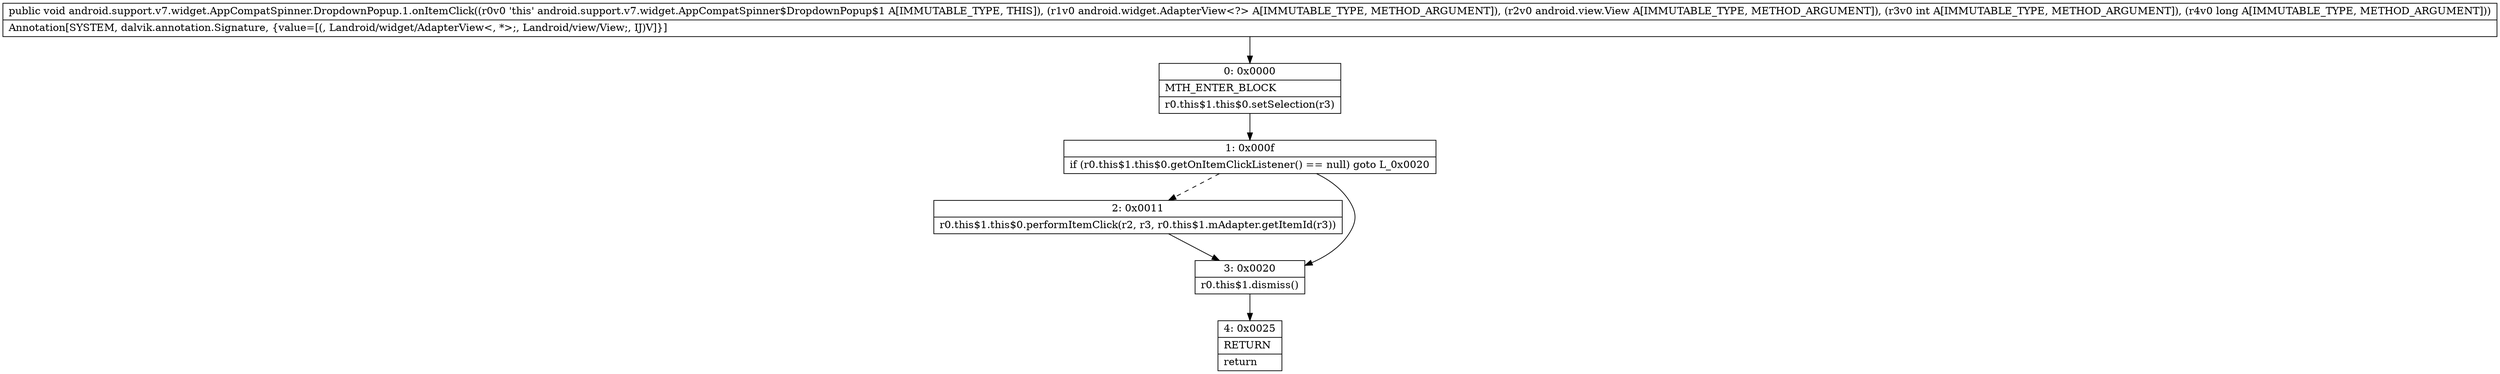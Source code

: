 digraph "CFG forandroid.support.v7.widget.AppCompatSpinner.DropdownPopup.1.onItemClick(Landroid\/widget\/AdapterView;Landroid\/view\/View;IJ)V" {
Node_0 [shape=record,label="{0\:\ 0x0000|MTH_ENTER_BLOCK\l|r0.this$1.this$0.setSelection(r3)\l}"];
Node_1 [shape=record,label="{1\:\ 0x000f|if (r0.this$1.this$0.getOnItemClickListener() == null) goto L_0x0020\l}"];
Node_2 [shape=record,label="{2\:\ 0x0011|r0.this$1.this$0.performItemClick(r2, r3, r0.this$1.mAdapter.getItemId(r3))\l}"];
Node_3 [shape=record,label="{3\:\ 0x0020|r0.this$1.dismiss()\l}"];
Node_4 [shape=record,label="{4\:\ 0x0025|RETURN\l|return\l}"];
MethodNode[shape=record,label="{public void android.support.v7.widget.AppCompatSpinner.DropdownPopup.1.onItemClick((r0v0 'this' android.support.v7.widget.AppCompatSpinner$DropdownPopup$1 A[IMMUTABLE_TYPE, THIS]), (r1v0 android.widget.AdapterView\<?\> A[IMMUTABLE_TYPE, METHOD_ARGUMENT]), (r2v0 android.view.View A[IMMUTABLE_TYPE, METHOD_ARGUMENT]), (r3v0 int A[IMMUTABLE_TYPE, METHOD_ARGUMENT]), (r4v0 long A[IMMUTABLE_TYPE, METHOD_ARGUMENT]))  | Annotation[SYSTEM, dalvik.annotation.Signature, \{value=[(, Landroid\/widget\/AdapterView\<, *\>;, Landroid\/view\/View;, IJ)V]\}]\l}"];
MethodNode -> Node_0;
Node_0 -> Node_1;
Node_1 -> Node_2[style=dashed];
Node_1 -> Node_3;
Node_2 -> Node_3;
Node_3 -> Node_4;
}


